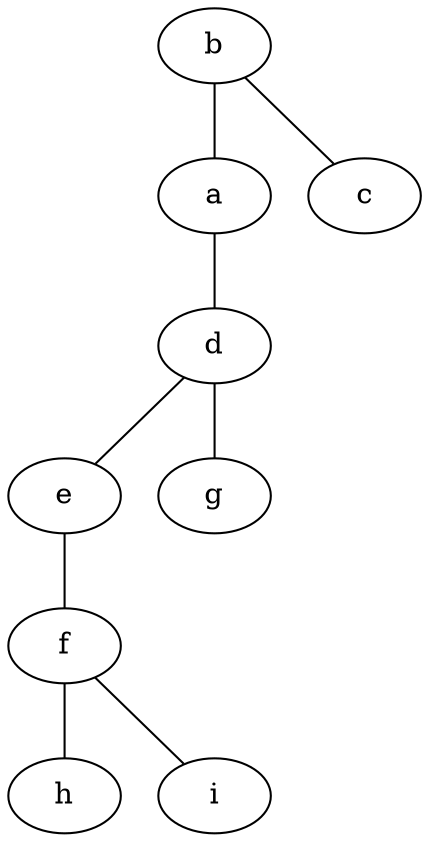 strict graph "" {
	b -- a	[weight=2];
	b -- c	[weight=1];
	a -- d	[weight=1];
	d -- e	[weight=2];
	d -- g	[weight=5];
	e -- f	[weight=4];
	f -- h	[weight=3];
	f -- i	[weight=1];
}
